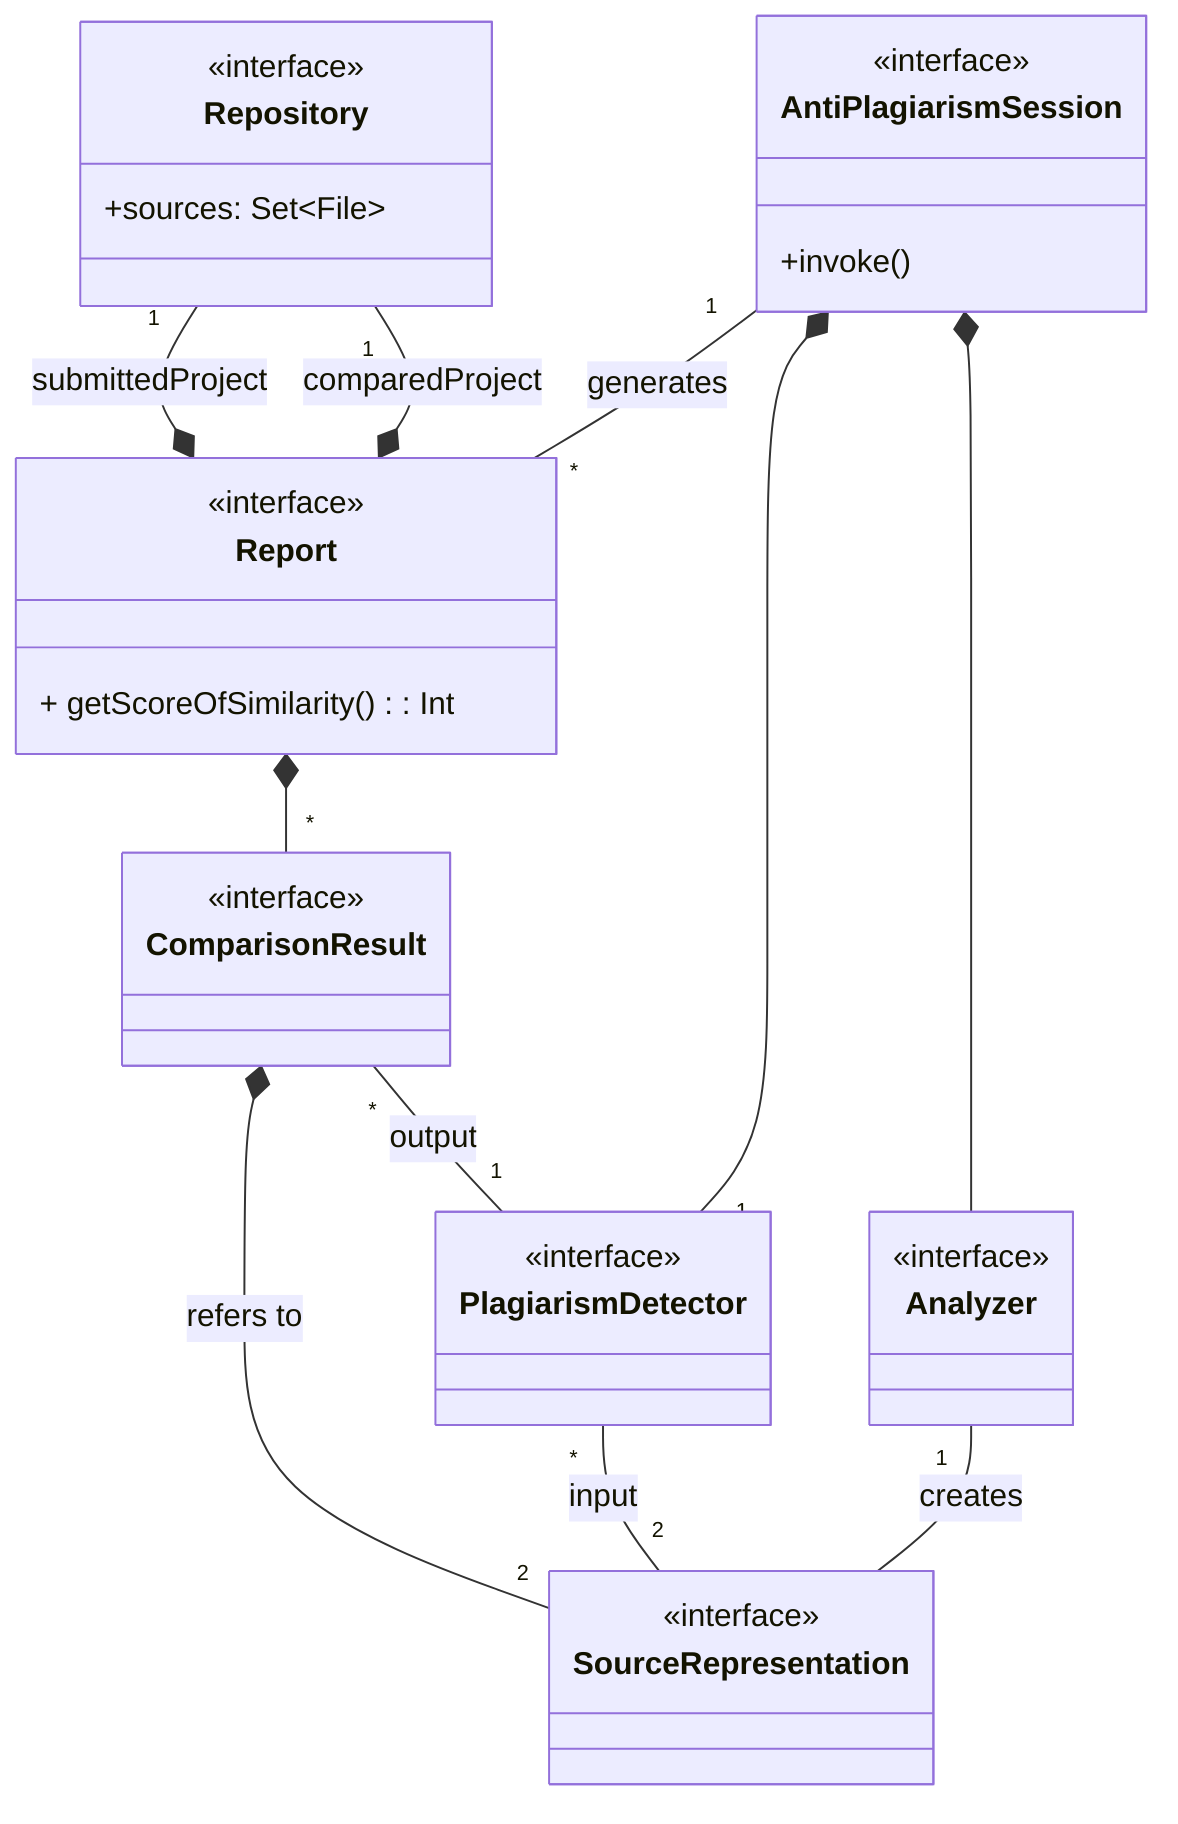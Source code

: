 classDiagram
direction TB
    class Report {
        <<interface>>
        + getScoreOfSimilarity(): Int
    } 
    class Repository {
        <<interface>>
        +sources: Set~File~
    }
    Repository "1" --* Report: submittedProject
    Repository "1" --* Report: comparedProject

    class AntiPlagiarismSession {
        <<interface>>
        +invoke()
    }
    AntiPlagiarismSession "1" -- "*" Report: generates

    class PlagiarismDetector {
        <<interface>>
    }
    class ComparisonResult {
        <<interface>>
    }
    class Analyzer {
        <<interface>>
    }
    class SourceRepresentation {
        <<interface>>
    }
    ComparisonResult *-- "2" SourceRepresentation: refers to
    PlagiarismDetector "*" -- "2" SourceRepresentation: input
    ComparisonResult "*" -- "1" PlagiarismDetector: output
    Report *-- "*" ComparisonResult
    AntiPlagiarismSession *-- Analyzer
    AntiPlagiarismSession *-- "1" PlagiarismDetector
    Analyzer "1" -- "1" SourceRepresentation: creates
